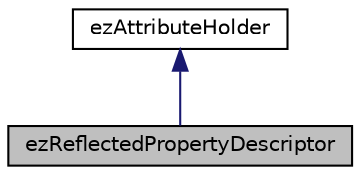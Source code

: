 digraph "ezReflectedPropertyDescriptor"
{
 // LATEX_PDF_SIZE
  edge [fontname="Helvetica",fontsize="10",labelfontname="Helvetica",labelfontsize="10"];
  node [fontname="Helvetica",fontsize="10",shape=record];
  Node1 [label="ezReflectedPropertyDescriptor",height=0.2,width=0.4,color="black", fillcolor="grey75", style="filled", fontcolor="black",tooltip="Stores the description of a reflected property in a serializable form, used by ezReflectedTypeDescrip..."];
  Node2 -> Node1 [dir="back",color="midnightblue",fontsize="10",style="solid",fontname="Helvetica"];
  Node2 [label="ezAttributeHolder",height=0.2,width=0.4,color="black", fillcolor="white", style="filled",URL="$db/d8d/structez_attribute_holder.htm",tooltip=" "];
}
